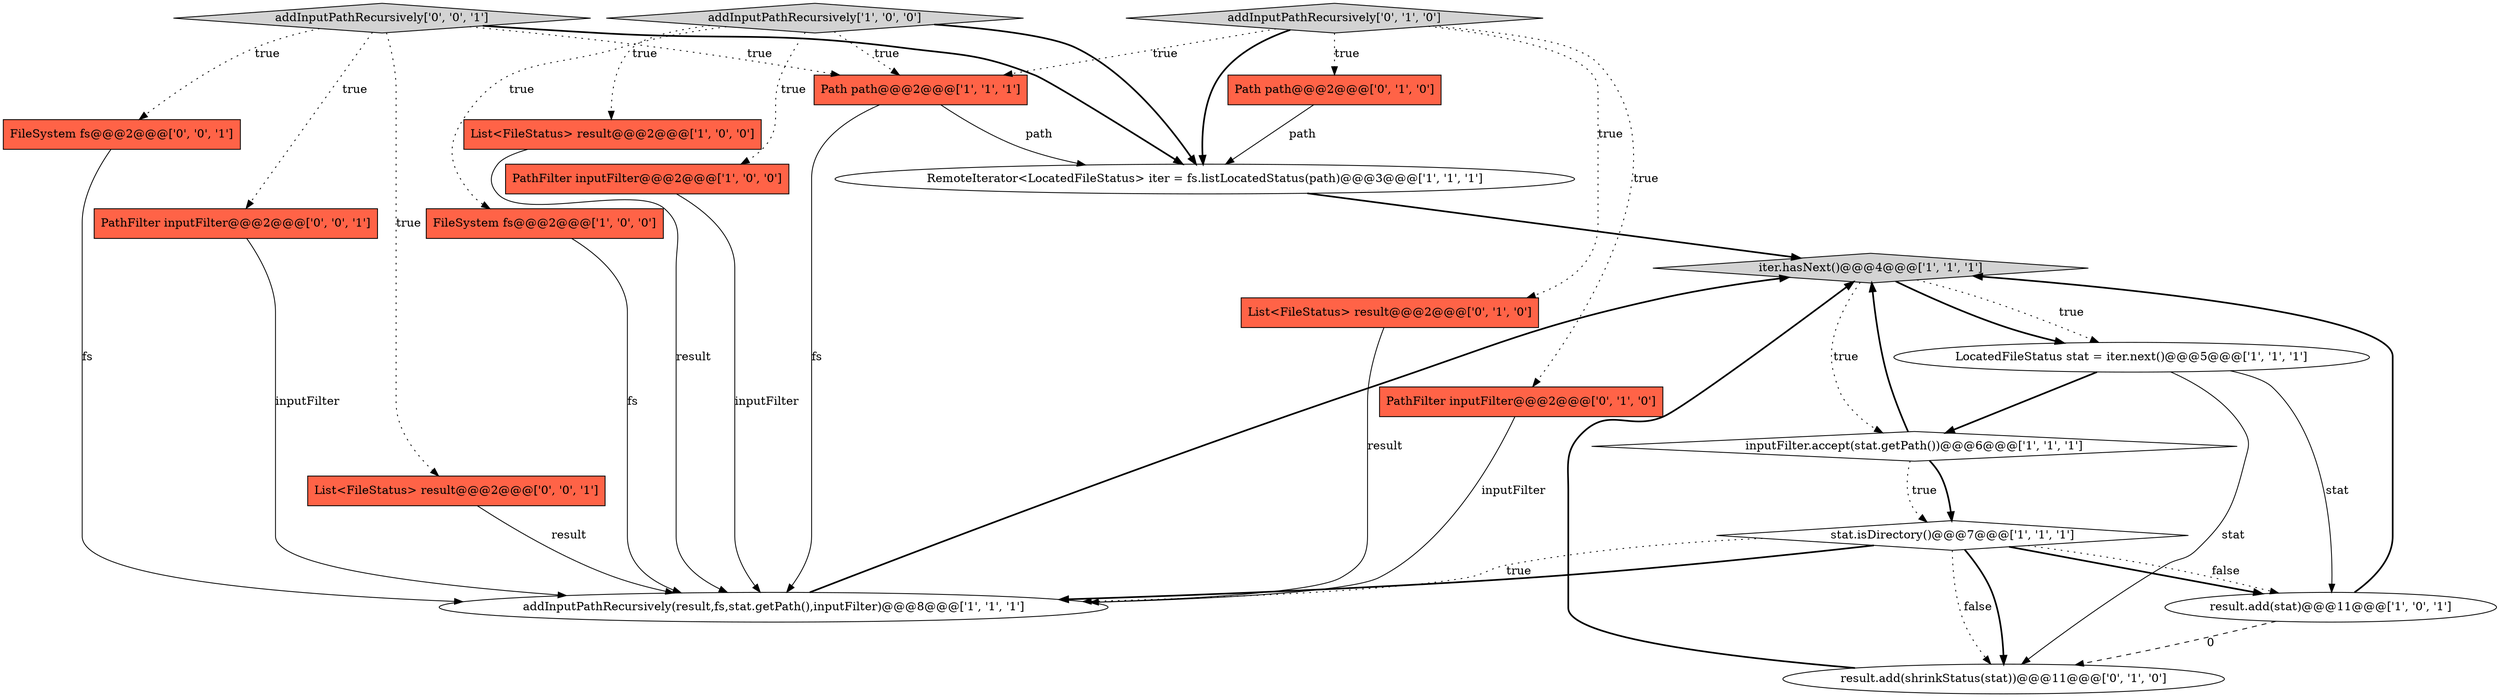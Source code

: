 digraph {
7 [style = filled, label = "addInputPathRecursively['1', '0', '0']", fillcolor = lightgray, shape = diamond image = "AAA0AAABBB1BBB"];
18 [style = filled, label = "FileSystem fs@@@2@@@['0', '0', '1']", fillcolor = tomato, shape = box image = "AAA0AAABBB3BBB"];
1 [style = filled, label = "RemoteIterator<LocatedFileStatus> iter = fs.listLocatedStatus(path)@@@3@@@['1', '1', '1']", fillcolor = white, shape = ellipse image = "AAA0AAABBB1BBB"];
12 [style = filled, label = "List<FileStatus> result@@@2@@@['0', '1', '0']", fillcolor = tomato, shape = box image = "AAA0AAABBB2BBB"];
10 [style = filled, label = "List<FileStatus> result@@@2@@@['1', '0', '0']", fillcolor = tomato, shape = box image = "AAA0AAABBB1BBB"];
4 [style = filled, label = "inputFilter.accept(stat.getPath())@@@6@@@['1', '1', '1']", fillcolor = white, shape = diamond image = "AAA0AAABBB1BBB"];
19 [style = filled, label = "PathFilter inputFilter@@@2@@@['0', '0', '1']", fillcolor = tomato, shape = box image = "AAA0AAABBB3BBB"];
8 [style = filled, label = "addInputPathRecursively(result,fs,stat.getPath(),inputFilter)@@@8@@@['1', '1', '1']", fillcolor = white, shape = ellipse image = "AAA0AAABBB1BBB"];
0 [style = filled, label = "PathFilter inputFilter@@@2@@@['1', '0', '0']", fillcolor = tomato, shape = box image = "AAA0AAABBB1BBB"];
16 [style = filled, label = "addInputPathRecursively['0', '1', '0']", fillcolor = lightgray, shape = diamond image = "AAA0AAABBB2BBB"];
13 [style = filled, label = "Path path@@@2@@@['0', '1', '0']", fillcolor = tomato, shape = box image = "AAA0AAABBB2BBB"];
9 [style = filled, label = "LocatedFileStatus stat = iter.next()@@@5@@@['1', '1', '1']", fillcolor = white, shape = ellipse image = "AAA0AAABBB1BBB"];
3 [style = filled, label = "iter.hasNext()@@@4@@@['1', '1', '1']", fillcolor = lightgray, shape = diamond image = "AAA0AAABBB1BBB"];
17 [style = filled, label = "addInputPathRecursively['0', '0', '1']", fillcolor = lightgray, shape = diamond image = "AAA0AAABBB3BBB"];
6 [style = filled, label = "FileSystem fs@@@2@@@['1', '0', '0']", fillcolor = tomato, shape = box image = "AAA0AAABBB1BBB"];
11 [style = filled, label = "Path path@@@2@@@['1', '1', '1']", fillcolor = tomato, shape = box image = "AAA0AAABBB1BBB"];
20 [style = filled, label = "List<FileStatus> result@@@2@@@['0', '0', '1']", fillcolor = tomato, shape = box image = "AAA0AAABBB3BBB"];
14 [style = filled, label = "PathFilter inputFilter@@@2@@@['0', '1', '0']", fillcolor = tomato, shape = box image = "AAA0AAABBB2BBB"];
2 [style = filled, label = "stat.isDirectory()@@@7@@@['1', '1', '1']", fillcolor = white, shape = diamond image = "AAA0AAABBB1BBB"];
5 [style = filled, label = "result.add(stat)@@@11@@@['1', '0', '1']", fillcolor = white, shape = ellipse image = "AAA0AAABBB1BBB"];
15 [style = filled, label = "result.add(shrinkStatus(stat))@@@11@@@['0', '1', '0']", fillcolor = white, shape = ellipse image = "AAA1AAABBB2BBB"];
17->19 [style = dotted, label="true"];
17->18 [style = dotted, label="true"];
0->8 [style = solid, label="inputFilter"];
20->8 [style = solid, label="result"];
9->4 [style = bold, label=""];
10->8 [style = solid, label="result"];
2->8 [style = dotted, label="true"];
2->5 [style = bold, label=""];
7->10 [style = dotted, label="true"];
16->14 [style = dotted, label="true"];
16->13 [style = dotted, label="true"];
8->3 [style = bold, label=""];
2->8 [style = bold, label=""];
4->2 [style = bold, label=""];
7->6 [style = dotted, label="true"];
7->11 [style = dotted, label="true"];
16->12 [style = dotted, label="true"];
14->8 [style = solid, label="inputFilter"];
18->8 [style = solid, label="fs"];
1->3 [style = bold, label=""];
16->1 [style = bold, label=""];
9->15 [style = solid, label="stat"];
3->4 [style = dotted, label="true"];
2->15 [style = dotted, label="false"];
17->20 [style = dotted, label="true"];
12->8 [style = solid, label="result"];
3->9 [style = bold, label=""];
19->8 [style = solid, label="inputFilter"];
15->3 [style = bold, label=""];
2->5 [style = dotted, label="false"];
16->11 [style = dotted, label="true"];
17->11 [style = dotted, label="true"];
7->0 [style = dotted, label="true"];
5->3 [style = bold, label=""];
7->1 [style = bold, label=""];
4->2 [style = dotted, label="true"];
3->9 [style = dotted, label="true"];
11->1 [style = solid, label="path"];
13->1 [style = solid, label="path"];
11->8 [style = solid, label="fs"];
4->3 [style = bold, label=""];
2->15 [style = bold, label=""];
5->15 [style = dashed, label="0"];
6->8 [style = solid, label="fs"];
17->1 [style = bold, label=""];
9->5 [style = solid, label="stat"];
}

